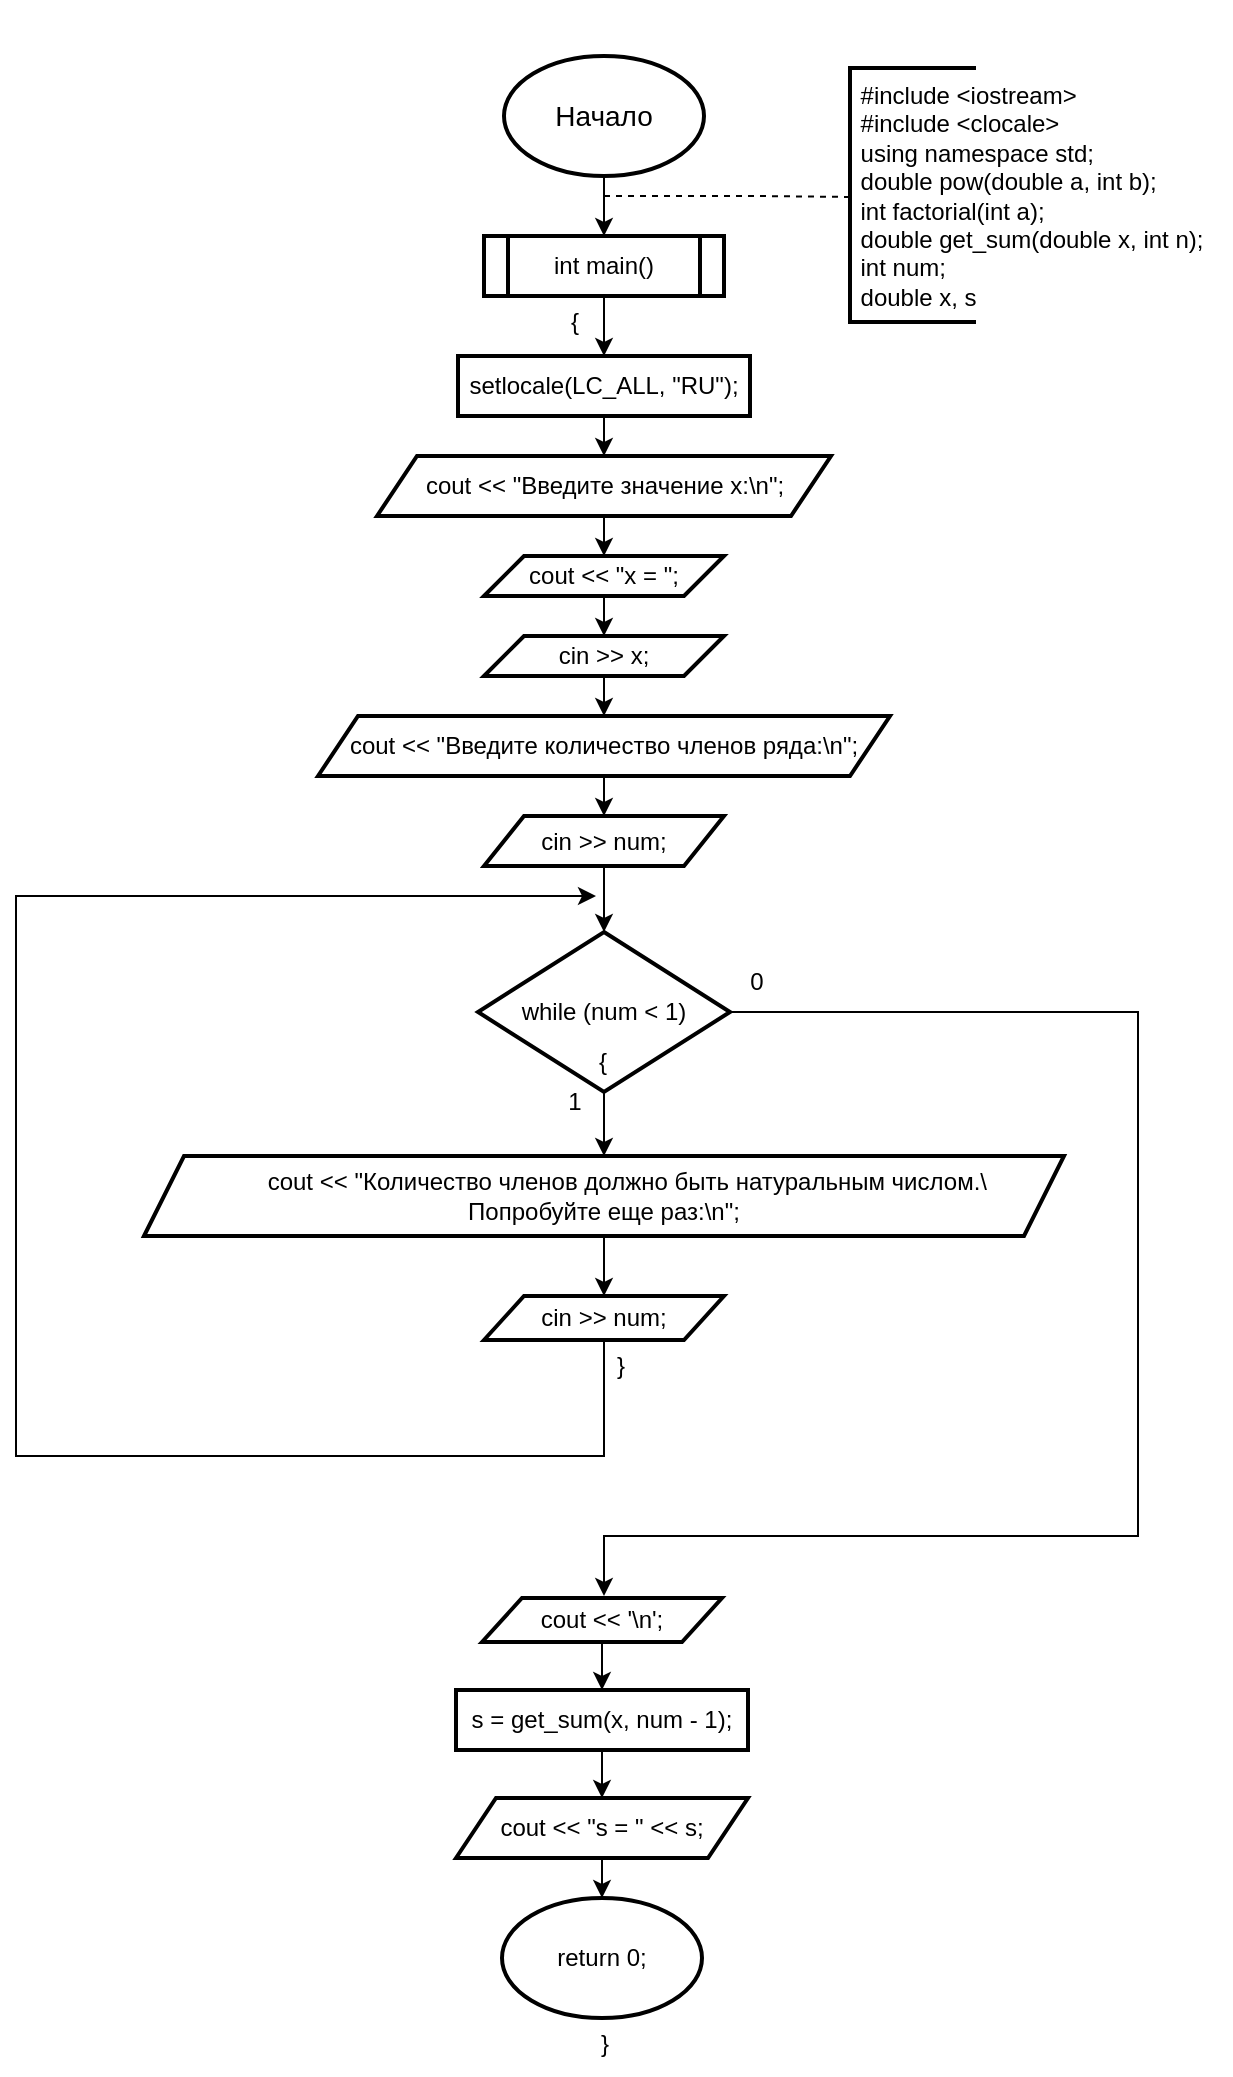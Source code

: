 <mxfile version="25.0.2" pages="4">
  <diagram id="NC4BXEW_IN6feg5WKlDS" name="main">
    <mxGraphModel dx="2867" dy="2762" grid="0" gridSize="10" guides="1" tooltips="1" connect="1" arrows="1" fold="1" page="1" pageScale="1" pageWidth="827" pageHeight="1169" math="0" shadow="0">
      <root>
        <mxCell id="0" />
        <mxCell id="1" parent="0" />
        <mxCell id="_3YJXU0iMjtWT4cMO_2c-1" value="" style="group" vertex="1" connectable="0" parent="1">
          <mxGeometry x="120" y="-7.8" width="607.5" height="1036.8" as="geometry" />
        </mxCell>
        <mxCell id="Q1WiioonHet7PoMUpYp9-3" value="" style="edgeStyle=orthogonalEdgeStyle;rounded=0;orthogonalLoop=1;jettySize=auto;html=1;exitX=0.5;exitY=1;exitDx=0;exitDy=0;exitPerimeter=0;" parent="_3YJXU0iMjtWT4cMO_2c-1" edge="1">
          <mxGeometry relative="1" as="geometry">
            <mxPoint x="297.98" y="87.8" as="sourcePoint" />
            <mxPoint x="293.998" y="117.8" as="targetPoint" />
            <Array as="points">
              <mxPoint x="293.98" y="87.8" />
            </Array>
          </mxGeometry>
        </mxCell>
        <mxCell id="Q1WiioonHet7PoMUpYp9-1" value="&lt;font style=&quot;font-size: 14px;&quot;&gt;Начало&lt;/font&gt;" style="strokeWidth=2;html=1;shape=mxgraph.flowchart.start_1;whiteSpace=wrap;" parent="_3YJXU0iMjtWT4cMO_2c-1" vertex="1">
          <mxGeometry x="244" y="27.8" width="100" height="60" as="geometry" />
        </mxCell>
        <mxCell id="Q1WiioonHet7PoMUpYp9-13" value="" style="edgeStyle=orthogonalEdgeStyle;rounded=0;orthogonalLoop=1;jettySize=auto;html=1;" parent="_3YJXU0iMjtWT4cMO_2c-1" source="Q1WiioonHet7PoMUpYp9-2" target="Q1WiioonHet7PoMUpYp9-12" edge="1">
          <mxGeometry relative="1" as="geometry" />
        </mxCell>
        <mxCell id="Q1WiioonHet7PoMUpYp9-2" value="int main()" style="shape=process;whiteSpace=wrap;html=1;backgroundOutline=1;strokeWidth=2;" parent="_3YJXU0iMjtWT4cMO_2c-1" vertex="1">
          <mxGeometry x="234" y="117.8" width="120" height="30" as="geometry" />
        </mxCell>
        <mxCell id="Q1WiioonHet7PoMUpYp9-6" value="" style="endArrow=none;dashed=1;html=1;rounded=0;entryX=0;entryY=0.5;entryDx=0;entryDy=0;entryPerimeter=0;strokeColor=default;targetPerimeterSpacing=0;sourcePerimeterSpacing=0;jumpStyle=none;" parent="_3YJXU0iMjtWT4cMO_2c-1" edge="1">
          <mxGeometry width="50" height="50" relative="1" as="geometry">
            <mxPoint x="294" y="97.8" as="sourcePoint" />
            <mxPoint x="417" y="98.3" as="targetPoint" />
            <Array as="points">
              <mxPoint x="370" y="97.8" />
            </Array>
          </mxGeometry>
        </mxCell>
        <mxCell id="Q1WiioonHet7PoMUpYp9-11" value="{" style="text;html=1;align=center;verticalAlign=middle;resizable=0;points=[];autosize=1;strokeColor=none;fillColor=none;" parent="_3YJXU0iMjtWT4cMO_2c-1" vertex="1">
          <mxGeometry x="264" y="145.8" width="30" height="30" as="geometry" />
        </mxCell>
        <mxCell id="Q1WiioonHet7PoMUpYp9-19" value="" style="edgeStyle=orthogonalEdgeStyle;rounded=0;orthogonalLoop=1;jettySize=auto;html=1;" parent="_3YJXU0iMjtWT4cMO_2c-1" source="Q1WiioonHet7PoMUpYp9-12" target="Q1WiioonHet7PoMUpYp9-18" edge="1">
          <mxGeometry relative="1" as="geometry" />
        </mxCell>
        <mxCell id="Q1WiioonHet7PoMUpYp9-12" value="setlocale(LC_ALL, &quot;RU&quot;);" style="whiteSpace=wrap;html=1;strokeWidth=2;" parent="_3YJXU0iMjtWT4cMO_2c-1" vertex="1">
          <mxGeometry x="221" y="177.8" width="146" height="30" as="geometry" />
        </mxCell>
        <mxCell id="Q1WiioonHet7PoMUpYp9-21" value="" style="edgeStyle=orthogonalEdgeStyle;rounded=0;orthogonalLoop=1;jettySize=auto;html=1;" parent="_3YJXU0iMjtWT4cMO_2c-1" source="Q1WiioonHet7PoMUpYp9-18" target="Q1WiioonHet7PoMUpYp9-20" edge="1">
          <mxGeometry relative="1" as="geometry" />
        </mxCell>
        <mxCell id="Q1WiioonHet7PoMUpYp9-18" value="cout &amp;lt;&amp;lt; &quot;Введите значение x:\n&quot;;" style="shape=parallelogram;perimeter=parallelogramPerimeter;whiteSpace=wrap;html=1;fixedSize=1;strokeWidth=2;" parent="_3YJXU0iMjtWT4cMO_2c-1" vertex="1">
          <mxGeometry x="180.5" y="227.8" width="227" height="30" as="geometry" />
        </mxCell>
        <mxCell id="Q1WiioonHet7PoMUpYp9-23" value="" style="edgeStyle=orthogonalEdgeStyle;rounded=0;orthogonalLoop=1;jettySize=auto;html=1;" parent="_3YJXU0iMjtWT4cMO_2c-1" source="Q1WiioonHet7PoMUpYp9-20" target="Q1WiioonHet7PoMUpYp9-22" edge="1">
          <mxGeometry relative="1" as="geometry" />
        </mxCell>
        <mxCell id="Q1WiioonHet7PoMUpYp9-20" value="cout &amp;lt;&amp;lt; &quot;x = &quot;;" style="shape=parallelogram;perimeter=parallelogramPerimeter;whiteSpace=wrap;html=1;fixedSize=1;strokeWidth=2;" parent="_3YJXU0iMjtWT4cMO_2c-1" vertex="1">
          <mxGeometry x="234" y="277.8" width="120" height="20" as="geometry" />
        </mxCell>
        <mxCell id="Q1WiioonHet7PoMUpYp9-25" value="" style="edgeStyle=orthogonalEdgeStyle;rounded=0;orthogonalLoop=1;jettySize=auto;html=1;" parent="_3YJXU0iMjtWT4cMO_2c-1" source="Q1WiioonHet7PoMUpYp9-22" target="Q1WiioonHet7PoMUpYp9-24" edge="1">
          <mxGeometry relative="1" as="geometry" />
        </mxCell>
        <mxCell id="Q1WiioonHet7PoMUpYp9-22" value="cin &amp;gt;&amp;gt; x;" style="shape=parallelogram;perimeter=parallelogramPerimeter;whiteSpace=wrap;html=1;fixedSize=1;strokeWidth=2;" parent="_3YJXU0iMjtWT4cMO_2c-1" vertex="1">
          <mxGeometry x="234" y="317.8" width="120" height="20" as="geometry" />
        </mxCell>
        <mxCell id="Q1WiioonHet7PoMUpYp9-27" value="" style="edgeStyle=orthogonalEdgeStyle;rounded=0;orthogonalLoop=1;jettySize=auto;html=1;" parent="_3YJXU0iMjtWT4cMO_2c-1" source="Q1WiioonHet7PoMUpYp9-24" target="Q1WiioonHet7PoMUpYp9-26" edge="1">
          <mxGeometry relative="1" as="geometry" />
        </mxCell>
        <mxCell id="Q1WiioonHet7PoMUpYp9-24" value="cout &amp;lt;&amp;lt; &quot;Введите количество членов ряда:\n&quot;;" style="shape=parallelogram;perimeter=parallelogramPerimeter;whiteSpace=wrap;html=1;fixedSize=1;strokeWidth=2;" parent="_3YJXU0iMjtWT4cMO_2c-1" vertex="1">
          <mxGeometry x="151" y="357.8" width="286" height="30" as="geometry" />
        </mxCell>
        <mxCell id="Q1WiioonHet7PoMUpYp9-29" value="" style="edgeStyle=orthogonalEdgeStyle;rounded=0;orthogonalLoop=1;jettySize=auto;html=1;" parent="_3YJXU0iMjtWT4cMO_2c-1" source="Q1WiioonHet7PoMUpYp9-26" target="Q1WiioonHet7PoMUpYp9-28" edge="1">
          <mxGeometry relative="1" as="geometry" />
        </mxCell>
        <mxCell id="Q1WiioonHet7PoMUpYp9-26" value="cin &amp;gt;&amp;gt; num;" style="shape=parallelogram;perimeter=parallelogramPerimeter;whiteSpace=wrap;html=1;fixedSize=1;strokeWidth=2;" parent="_3YJXU0iMjtWT4cMO_2c-1" vertex="1">
          <mxGeometry x="234" y="407.8" width="120" height="25" as="geometry" />
        </mxCell>
        <mxCell id="Q1WiioonHet7PoMUpYp9-31" value="" style="edgeStyle=orthogonalEdgeStyle;rounded=0;orthogonalLoop=1;jettySize=auto;html=1;" parent="_3YJXU0iMjtWT4cMO_2c-1" source="Q1WiioonHet7PoMUpYp9-28" target="Q1WiioonHet7PoMUpYp9-30" edge="1">
          <mxGeometry relative="1" as="geometry" />
        </mxCell>
        <mxCell id="Q1WiioonHet7PoMUpYp9-38" style="edgeStyle=orthogonalEdgeStyle;rounded=0;orthogonalLoop=1;jettySize=auto;html=1;entryX=0.5;entryY=0;entryDx=0;entryDy=0;" parent="_3YJXU0iMjtWT4cMO_2c-1" source="Q1WiioonHet7PoMUpYp9-28" edge="1">
          <mxGeometry relative="1" as="geometry">
            <mxPoint x="294" y="797.8" as="targetPoint" />
            <Array as="points">
              <mxPoint x="561" y="505.8" />
              <mxPoint x="561" y="767.8" />
              <mxPoint x="294" y="767.8" />
              <mxPoint x="294" y="797.8" />
            </Array>
          </mxGeometry>
        </mxCell>
        <mxCell id="Q1WiioonHet7PoMUpYp9-28" value="while (num &amp;lt; 1)" style="rhombus;whiteSpace=wrap;html=1;strokeWidth=2;" parent="_3YJXU0iMjtWT4cMO_2c-1" vertex="1">
          <mxGeometry x="231" y="465.8" width="126" height="80" as="geometry" />
        </mxCell>
        <mxCell id="Q1WiioonHet7PoMUpYp9-35" value="" style="edgeStyle=orthogonalEdgeStyle;rounded=0;orthogonalLoop=1;jettySize=auto;html=1;" parent="_3YJXU0iMjtWT4cMO_2c-1" source="Q1WiioonHet7PoMUpYp9-30" target="Q1WiioonHet7PoMUpYp9-34" edge="1">
          <mxGeometry relative="1" as="geometry" />
        </mxCell>
        <mxCell id="Q1WiioonHet7PoMUpYp9-30" value="&lt;div&gt;&amp;nbsp; &amp;nbsp; &amp;nbsp; &amp;nbsp;cout &amp;lt;&amp;lt; &quot;Количество членов должно быть натуральным числом.\&lt;/div&gt;&lt;div&gt;Попробуйте еще раз:\n&quot;;&lt;/div&gt;" style="shape=parallelogram;perimeter=parallelogramPerimeter;whiteSpace=wrap;html=1;fixedSize=1;strokeWidth=2;" parent="_3YJXU0iMjtWT4cMO_2c-1" vertex="1">
          <mxGeometry x="64" y="577.8" width="460" height="40" as="geometry" />
        </mxCell>
        <mxCell id="Q1WiioonHet7PoMUpYp9-32" value="1" style="text;html=1;align=center;verticalAlign=middle;resizable=0;points=[];autosize=1;strokeColor=none;fillColor=none;" parent="_3YJXU0iMjtWT4cMO_2c-1" vertex="1">
          <mxGeometry x="264" y="535.8" width="30" height="30" as="geometry" />
        </mxCell>
        <mxCell id="Q1WiioonHet7PoMUpYp9-33" value="{" style="text;html=1;align=center;verticalAlign=middle;resizable=0;points=[];autosize=1;strokeColor=none;fillColor=none;" parent="_3YJXU0iMjtWT4cMO_2c-1" vertex="1">
          <mxGeometry x="278" y="515.8" width="30" height="30" as="geometry" />
        </mxCell>
        <mxCell id="Q1WiioonHet7PoMUpYp9-36" style="edgeStyle=orthogonalEdgeStyle;rounded=0;orthogonalLoop=1;jettySize=auto;html=1;" parent="_3YJXU0iMjtWT4cMO_2c-1" source="Q1WiioonHet7PoMUpYp9-34" edge="1">
          <mxGeometry relative="1" as="geometry">
            <mxPoint x="290" y="447.8" as="targetPoint" />
            <Array as="points">
              <mxPoint x="294" y="727.8" />
              <mxPoint y="727.8" />
              <mxPoint y="447.8" />
            </Array>
          </mxGeometry>
        </mxCell>
        <mxCell id="Q1WiioonHet7PoMUpYp9-34" value="cin &amp;gt;&amp;gt; num;" style="shape=parallelogram;perimeter=parallelogramPerimeter;whiteSpace=wrap;html=1;fixedSize=1;strokeWidth=2;" parent="_3YJXU0iMjtWT4cMO_2c-1" vertex="1">
          <mxGeometry x="234" y="647.8" width="120" height="22" as="geometry" />
        </mxCell>
        <mxCell id="Q1WiioonHet7PoMUpYp9-37" value="}" style="text;html=1;align=center;verticalAlign=middle;resizable=0;points=[];autosize=1;strokeColor=none;fillColor=none;" parent="_3YJXU0iMjtWT4cMO_2c-1" vertex="1">
          <mxGeometry x="287" y="667.8" width="30" height="30" as="geometry" />
        </mxCell>
        <mxCell id="Q1WiioonHet7PoMUpYp9-39" value="0" style="text;html=1;align=center;verticalAlign=middle;resizable=0;points=[];autosize=1;strokeColor=none;fillColor=none;" parent="_3YJXU0iMjtWT4cMO_2c-1" vertex="1">
          <mxGeometry x="355" y="475.8" width="30" height="30" as="geometry" />
        </mxCell>
        <mxCell id="BxczKA31ZKVbzJLC6N1e-2" value="" style="strokeWidth=2;html=1;shape=mxgraph.flowchart.annotation_1;align=left;pointerEvents=1;" parent="_3YJXU0iMjtWT4cMO_2c-1" vertex="1">
          <mxGeometry x="417" y="33.8" width="63" height="127" as="geometry" />
        </mxCell>
        <mxCell id="BxczKA31ZKVbzJLC6N1e-3" value="&lt;div style=&quot;text-align: left; text-wrap: nowrap;&quot;&gt;&lt;font&gt;#include &amp;lt;iostream&amp;gt;&lt;/font&gt;&lt;/div&gt;&lt;div style=&quot;text-align: left; text-wrap: nowrap;&quot;&gt;&lt;font&gt;#include &amp;lt;clocale&amp;gt;&lt;/font&gt;&lt;/div&gt;&lt;div style=&quot;text-align: left; text-wrap: nowrap;&quot;&gt;&lt;font&gt;using namespace std;&lt;/font&gt;&lt;/div&gt;&lt;div style=&quot;text-align: left; text-wrap: nowrap;&quot;&gt;&lt;font&gt;&lt;span style=&quot;text-align: center; text-wrap: wrap;&quot;&gt;double pow(double a, int b);&lt;/span&gt;&lt;br&gt;&lt;/font&gt;&lt;/div&gt;&lt;div style=&quot;text-align: left; text-wrap: nowrap;&quot;&gt;&lt;font&gt;&lt;span style=&quot;text-align: center; text-wrap: wrap;&quot;&gt;int factorial(int a);&lt;/span&gt;&lt;span style=&quot;text-align: center; text-wrap: wrap;&quot;&gt;&lt;br&gt;&lt;/span&gt;&lt;/font&gt;&lt;/div&gt;&lt;div style=&quot;text-align: left; text-wrap: nowrap;&quot;&gt;&lt;font&gt;&lt;span style=&quot;text-align: center; text-wrap: wrap;&quot;&gt;double get_sum(double x, int n);&lt;/span&gt;&lt;span style=&quot;text-align: center; text-wrap: wrap;&quot;&gt;&lt;br&gt;&lt;/span&gt;&lt;/font&gt;&lt;/div&gt;&lt;div style=&quot;text-align: left; text-wrap: nowrap;&quot;&gt;&lt;font&gt;int num;&lt;/font&gt;&lt;/div&gt;&lt;div style=&quot;text-align: left; text-wrap: nowrap;&quot;&gt;&lt;font&gt;double x, s&lt;/font&gt;&lt;/div&gt;" style="text;strokeColor=none;align=center;fillColor=none;html=1;verticalAlign=middle;whiteSpace=wrap;rounded=0;" parent="_3YJXU0iMjtWT4cMO_2c-1" vertex="1">
          <mxGeometry x="407.5" width="200" height="194.6" as="geometry" />
        </mxCell>
        <mxCell id="Bc5S9JSsndYewx4gKJJO-1" value="" style="edgeStyle=orthogonalEdgeStyle;rounded=0;orthogonalLoop=1;jettySize=auto;html=1;" parent="_3YJXU0iMjtWT4cMO_2c-1" source="Bc5S9JSsndYewx4gKJJO-2" target="Bc5S9JSsndYewx4gKJJO-3" edge="1">
          <mxGeometry relative="1" as="geometry" />
        </mxCell>
        <mxCell id="Bc5S9JSsndYewx4gKJJO-2" value="s = get_sum(x, num - 1);" style="whiteSpace=wrap;html=1;strokeWidth=2;" parent="_3YJXU0iMjtWT4cMO_2c-1" vertex="1">
          <mxGeometry x="220" y="844.8" width="146" height="30" as="geometry" />
        </mxCell>
        <mxCell id="Bc5S9JSsndYewx4gKJJO-3" value="cout &amp;lt;&amp;lt; &quot;s = &quot; &amp;lt;&amp;lt; s;" style="shape=parallelogram;perimeter=parallelogramPerimeter;whiteSpace=wrap;html=1;fixedSize=1;strokeWidth=2;" parent="_3YJXU0iMjtWT4cMO_2c-1" vertex="1">
          <mxGeometry x="220" y="898.8" width="146" height="30" as="geometry" />
        </mxCell>
        <mxCell id="Bc5S9JSsndYewx4gKJJO-4" value="return 0;" style="strokeWidth=2;html=1;shape=mxgraph.flowchart.start_1;whiteSpace=wrap;" parent="_3YJXU0iMjtWT4cMO_2c-1" vertex="1">
          <mxGeometry x="243" y="948.8" width="100" height="60" as="geometry" />
        </mxCell>
        <mxCell id="Bc5S9JSsndYewx4gKJJO-5" style="edgeStyle=orthogonalEdgeStyle;rounded=0;orthogonalLoop=1;jettySize=auto;html=1;entryX=0.5;entryY=0;entryDx=0;entryDy=0;entryPerimeter=0;" parent="_3YJXU0iMjtWT4cMO_2c-1" source="Bc5S9JSsndYewx4gKJJO-3" target="Bc5S9JSsndYewx4gKJJO-4" edge="1">
          <mxGeometry relative="1" as="geometry" />
        </mxCell>
        <mxCell id="Bc5S9JSsndYewx4gKJJO-6" value="}" style="text;html=1;align=center;verticalAlign=middle;resizable=0;points=[];autosize=1;strokeColor=none;fillColor=none;" parent="_3YJXU0iMjtWT4cMO_2c-1" vertex="1">
          <mxGeometry x="279" y="1006.8" width="30" height="30" as="geometry" />
        </mxCell>
        <mxCell id="Bc5S9JSsndYewx4gKJJO-8" style="edgeStyle=orthogonalEdgeStyle;rounded=0;orthogonalLoop=1;jettySize=auto;html=1;entryX=0.5;entryY=0;entryDx=0;entryDy=0;" parent="_3YJXU0iMjtWT4cMO_2c-1" source="Bc5S9JSsndYewx4gKJJO-7" target="Bc5S9JSsndYewx4gKJJO-2" edge="1">
          <mxGeometry relative="1" as="geometry">
            <mxPoint x="293" y="842.6" as="targetPoint" />
          </mxGeometry>
        </mxCell>
        <mxCell id="Bc5S9JSsndYewx4gKJJO-7" value="cout &amp;lt;&amp;lt; &#39;\n&#39;;" style="shape=parallelogram;perimeter=parallelogramPerimeter;whiteSpace=wrap;html=1;fixedSize=1;strokeWidth=2;" parent="_3YJXU0iMjtWT4cMO_2c-1" vertex="1">
          <mxGeometry x="233" y="798.8" width="120" height="22" as="geometry" />
        </mxCell>
      </root>
    </mxGraphModel>
  </diagram>
  <diagram id="ARzTOkD0Cekr52Ye9fpH" name="pow">
    <mxGraphModel dx="1290" dy="717" grid="0" gridSize="10" guides="1" tooltips="1" connect="1" arrows="1" fold="1" page="1" pageScale="1" pageWidth="827" pageHeight="1169" math="0" shadow="0">
      <root>
        <mxCell id="0" />
        <mxCell id="1" parent="0" />
        <mxCell id="uLEAhtESocp-VYS2zZs4-1" value="" style="verticalLabelPosition=bottom;verticalAlign=top;html=1;shape=process;whiteSpace=wrap;rounded=1;size=0.062;arcSize=6;" parent="1" vertex="1">
          <mxGeometry x="300" y="40" width="200" height="60" as="geometry" />
        </mxCell>
        <mxCell id="uLEAhtESocp-VYS2zZs4-2" value="" style="edgeStyle=orthogonalEdgeStyle;rounded=0;orthogonalLoop=1;jettySize=auto;html=1;exitX=0.5;exitY=1;exitDx=0;exitDy=0;" parent="1" source="uLEAhtESocp-VYS2zZs4-1" target="uLEAhtESocp-VYS2zZs4-6" edge="1">
          <mxGeometry relative="1" as="geometry">
            <mxPoint x="400" y="110" as="sourcePoint" />
          </mxGeometry>
        </mxCell>
        <mxCell id="uLEAhtESocp-VYS2zZs4-3" value="&lt;font style=&quot;font-size: 14px;&quot;&gt;double pow(double a, int b)&lt;/font&gt;" style="text;strokeColor=none;align=center;fillColor=none;html=1;verticalAlign=middle;whiteSpace=wrap;rounded=0;" parent="1" vertex="1">
          <mxGeometry x="310" y="55" width="180" height="30" as="geometry" />
        </mxCell>
        <mxCell id="uLEAhtESocp-VYS2zZs4-4" style="edgeStyle=orthogonalEdgeStyle;rounded=0;orthogonalLoop=1;jettySize=auto;html=1;exitX=0;exitY=0.5;exitDx=0;exitDy=0;" parent="1" source="uLEAhtESocp-VYS2zZs4-6" target="uLEAhtESocp-VYS2zZs4-8" edge="1">
          <mxGeometry relative="1" as="geometry">
            <mxPoint x="300" y="248" as="targetPoint" />
          </mxGeometry>
        </mxCell>
        <mxCell id="uLEAhtESocp-VYS2zZs4-5" style="edgeStyle=orthogonalEdgeStyle;rounded=0;orthogonalLoop=1;jettySize=auto;html=1;exitX=1;exitY=0.5;exitDx=0;exitDy=0;" parent="1" source="uLEAhtESocp-VYS2zZs4-6" edge="1">
          <mxGeometry relative="1" as="geometry">
            <mxPoint x="400" y="298" as="targetPoint" />
            <Array as="points">
              <mxPoint x="500" y="168" />
              <mxPoint x="500" y="298" />
              <mxPoint x="420" y="298" />
            </Array>
          </mxGeometry>
        </mxCell>
        <mxCell id="uLEAhtESocp-VYS2zZs4-6" value="&lt;font style=&quot;font-size: 14px;&quot;&gt;if (b == 0)&lt;/font&gt;" style="rhombus;whiteSpace=wrap;html=1;" parent="1" vertex="1">
          <mxGeometry x="330" y="128" width="140" height="80" as="geometry" />
        </mxCell>
        <mxCell id="uLEAhtESocp-VYS2zZs4-7" style="edgeStyle=orthogonalEdgeStyle;rounded=0;orthogonalLoop=1;jettySize=auto;html=1;exitX=0.5;exitY=1;exitDx=0;exitDy=0;exitPerimeter=0;" parent="1" source="uLEAhtESocp-VYS2zZs4-8" edge="1">
          <mxGeometry relative="1" as="geometry">
            <mxPoint x="400" y="298" as="targetPoint" />
            <Array as="points">
              <mxPoint x="310" y="298" />
            </Array>
          </mxGeometry>
        </mxCell>
        <mxCell id="uLEAhtESocp-VYS2zZs4-8" value="&lt;font style=&quot;font-size: 14px;&quot;&gt;return 1;&lt;/font&gt;" style="strokeWidth=2;html=1;shape=mxgraph.flowchart.start_1;whiteSpace=wrap;" parent="1" vertex="1">
          <mxGeometry x="260" y="218" width="100" height="60" as="geometry" />
        </mxCell>
        <mxCell id="uLEAhtESocp-VYS2zZs4-9" value="1" style="text;html=1;align=center;verticalAlign=middle;resizable=0;points=[];autosize=1;strokeColor=none;fillColor=none;" parent="1" vertex="1">
          <mxGeometry x="305" y="136" width="30" height="30" as="geometry" />
        </mxCell>
        <mxCell id="uLEAhtESocp-VYS2zZs4-10" value="" style="endArrow=classic;html=1;rounded=0;entryX=0.5;entryY=0;entryDx=0;entryDy=0;entryPerimeter=0;" parent="1" target="uLEAhtESocp-VYS2zZs4-12" edge="1">
          <mxGeometry width="50" height="50" relative="1" as="geometry">
            <mxPoint x="400" y="298" as="sourcePoint" />
            <mxPoint x="400" y="318" as="targetPoint" />
          </mxGeometry>
        </mxCell>
        <mxCell id="uLEAhtESocp-VYS2zZs4-11" value="0" style="text;html=1;align=center;verticalAlign=middle;resizable=0;points=[];autosize=1;strokeColor=none;fillColor=none;" parent="1" vertex="1">
          <mxGeometry x="475" y="136" width="30" height="30" as="geometry" />
        </mxCell>
        <mxCell id="uLEAhtESocp-VYS2zZs4-12" value="&lt;font style=&quot;font-size: 14px;&quot;&gt;return a * pow(a, b - 1);&lt;/font&gt;" style="strokeWidth=2;html=1;shape=mxgraph.flowchart.start_1;whiteSpace=wrap;" parent="1" vertex="1">
          <mxGeometry x="270" y="338" width="260" height="60" as="geometry" />
        </mxCell>
        <mxCell id="uLEAhtESocp-VYS2zZs4-13" value="{" style="text;html=1;align=center;verticalAlign=middle;resizable=0;points=[];autosize=1;strokeColor=none;fillColor=none;" parent="1" vertex="1">
          <mxGeometry x="370" y="98" width="30" height="30" as="geometry" />
        </mxCell>
        <mxCell id="3X-f9h_WXRAImnjHeYu5-1" value="}" style="text;html=1;align=center;verticalAlign=middle;resizable=0;points=[];autosize=1;strokeColor=none;fillColor=none;" parent="1" vertex="1">
          <mxGeometry x="395" y="396" width="30" height="30" as="geometry" />
        </mxCell>
      </root>
    </mxGraphModel>
  </diagram>
  <diagram id="FU-Jg_Y20t8PTTbQp7U9" name="factorial">
    <mxGraphModel dx="1290" dy="717" grid="0" gridSize="10" guides="1" tooltips="1" connect="1" arrows="1" fold="1" page="1" pageScale="1" pageWidth="827" pageHeight="1169" math="0" shadow="0">
      <root>
        <mxCell id="0" />
        <mxCell id="1" parent="0" />
        <mxCell id="_ivrb6qoG-hsUHMRF3iB-1" value="" style="verticalLabelPosition=bottom;verticalAlign=top;html=1;shape=process;whiteSpace=wrap;rounded=1;size=0.062;arcSize=6;" parent="1" vertex="1">
          <mxGeometry x="260" y="40" width="200" height="60" as="geometry" />
        </mxCell>
        <mxCell id="_ivrb6qoG-hsUHMRF3iB-2" value="" style="edgeStyle=orthogonalEdgeStyle;rounded=0;orthogonalLoop=1;jettySize=auto;html=1;exitX=0.5;exitY=1;exitDx=0;exitDy=0;" parent="1" source="_ivrb6qoG-hsUHMRF3iB-1" target="_ivrb6qoG-hsUHMRF3iB-6" edge="1">
          <mxGeometry relative="1" as="geometry">
            <mxPoint x="360" y="110" as="sourcePoint" />
          </mxGeometry>
        </mxCell>
        <mxCell id="_ivrb6qoG-hsUHMRF3iB-3" value="&lt;font style=&quot;font-size: 14px;&quot;&gt;int factorial(int a)&lt;/font&gt;" style="text;strokeColor=none;align=center;fillColor=none;html=1;verticalAlign=middle;whiteSpace=wrap;rounded=0;" parent="1" vertex="1">
          <mxGeometry x="270" y="55" width="180" height="30" as="geometry" />
        </mxCell>
        <mxCell id="_ivrb6qoG-hsUHMRF3iB-4" style="edgeStyle=orthogonalEdgeStyle;rounded=0;orthogonalLoop=1;jettySize=auto;html=1;exitX=0;exitY=0.5;exitDx=0;exitDy=0;" parent="1" source="_ivrb6qoG-hsUHMRF3iB-6" target="_ivrb6qoG-hsUHMRF3iB-8" edge="1">
          <mxGeometry relative="1" as="geometry">
            <mxPoint x="260" y="250" as="targetPoint" />
          </mxGeometry>
        </mxCell>
        <mxCell id="_ivrb6qoG-hsUHMRF3iB-5" style="edgeStyle=orthogonalEdgeStyle;rounded=0;orthogonalLoop=1;jettySize=auto;html=1;exitX=1;exitY=0.5;exitDx=0;exitDy=0;" parent="1" source="_ivrb6qoG-hsUHMRF3iB-6" edge="1">
          <mxGeometry relative="1" as="geometry">
            <mxPoint x="360" y="300" as="targetPoint" />
            <Array as="points">
              <mxPoint x="460" y="170" />
              <mxPoint x="460" y="300" />
              <mxPoint x="380" y="300" />
            </Array>
          </mxGeometry>
        </mxCell>
        <mxCell id="_ivrb6qoG-hsUHMRF3iB-6" value="&lt;font style=&quot;font-size: 14px;&quot;&gt;if (a == 1)&lt;/font&gt;" style="rhombus;whiteSpace=wrap;html=1;" parent="1" vertex="1">
          <mxGeometry x="290" y="130" width="140" height="80" as="geometry" />
        </mxCell>
        <mxCell id="_ivrb6qoG-hsUHMRF3iB-7" style="edgeStyle=orthogonalEdgeStyle;rounded=0;orthogonalLoop=1;jettySize=auto;html=1;exitX=0.5;exitY=1;exitDx=0;exitDy=0;exitPerimeter=0;" parent="1" source="_ivrb6qoG-hsUHMRF3iB-8" edge="1">
          <mxGeometry relative="1" as="geometry">
            <mxPoint x="360" y="300" as="targetPoint" />
            <Array as="points">
              <mxPoint x="270" y="300" />
            </Array>
          </mxGeometry>
        </mxCell>
        <mxCell id="_ivrb6qoG-hsUHMRF3iB-8" value="&lt;font style=&quot;font-size: 14px;&quot;&gt;return 1;&lt;/font&gt;" style="strokeWidth=2;html=1;shape=mxgraph.flowchart.start_1;whiteSpace=wrap;" parent="1" vertex="1">
          <mxGeometry x="220" y="220" width="100" height="60" as="geometry" />
        </mxCell>
        <mxCell id="_ivrb6qoG-hsUHMRF3iB-9" value="1" style="text;html=1;align=center;verticalAlign=middle;resizable=0;points=[];autosize=1;strokeColor=none;fillColor=none;" parent="1" vertex="1">
          <mxGeometry x="265" y="138" width="30" height="30" as="geometry" />
        </mxCell>
        <mxCell id="_ivrb6qoG-hsUHMRF3iB-10" value="" style="endArrow=classic;html=1;rounded=0;entryX=0.5;entryY=0;entryDx=0;entryDy=0;entryPerimeter=0;" parent="1" target="_ivrb6qoG-hsUHMRF3iB-12" edge="1">
          <mxGeometry width="50" height="50" relative="1" as="geometry">
            <mxPoint x="360" y="300" as="sourcePoint" />
            <mxPoint x="360" y="320" as="targetPoint" />
          </mxGeometry>
        </mxCell>
        <mxCell id="_ivrb6qoG-hsUHMRF3iB-11" value="0" style="text;html=1;align=center;verticalAlign=middle;resizable=0;points=[];autosize=1;strokeColor=none;fillColor=none;" parent="1" vertex="1">
          <mxGeometry x="435" y="138" width="30" height="30" as="geometry" />
        </mxCell>
        <mxCell id="_ivrb6qoG-hsUHMRF3iB-12" value="&lt;font style=&quot;font-size: 14px;&quot;&gt;return a * factorial(a - 1);&lt;/font&gt;" style="strokeWidth=2;html=1;shape=mxgraph.flowchart.start_1;whiteSpace=wrap;" parent="1" vertex="1">
          <mxGeometry x="230" y="340" width="260" height="60" as="geometry" />
        </mxCell>
        <mxCell id="_ivrb6qoG-hsUHMRF3iB-13" value="{" style="text;html=1;align=center;verticalAlign=middle;resizable=0;points=[];autosize=1;strokeColor=none;fillColor=none;" parent="1" vertex="1">
          <mxGeometry x="330" y="98" width="30" height="30" as="geometry" />
        </mxCell>
        <mxCell id="_ivrb6qoG-hsUHMRF3iB-14" value="}" style="text;html=1;align=center;verticalAlign=middle;resizable=0;points=[];autosize=1;strokeColor=none;fillColor=none;" parent="1" vertex="1">
          <mxGeometry x="360" y="400" width="30" height="30" as="geometry" />
        </mxCell>
      </root>
    </mxGraphModel>
  </diagram>
  <diagram id="blEiTimnudmwZVlmkZ4v" name="get_sum">
    <mxGraphModel dx="1290" dy="717" grid="0" gridSize="10" guides="1" tooltips="1" connect="1" arrows="1" fold="1" page="1" pageScale="1" pageWidth="827" pageHeight="1169" math="0" shadow="0">
      <root>
        <mxCell id="0" />
        <mxCell id="1" parent="0" />
        <mxCell id="o2pNoueOyfuJMLWRsUnK-1" value="" style="verticalLabelPosition=bottom;verticalAlign=top;html=1;shape=process;whiteSpace=wrap;rounded=1;size=0.062;arcSize=6;" parent="1" vertex="1">
          <mxGeometry x="280" y="40" width="240" height="60" as="geometry" />
        </mxCell>
        <mxCell id="o2pNoueOyfuJMLWRsUnK-2" value="" style="edgeStyle=orthogonalEdgeStyle;rounded=0;orthogonalLoop=1;jettySize=auto;html=1;exitX=0.5;exitY=1;exitDx=0;exitDy=0;" parent="1" source="o2pNoueOyfuJMLWRsUnK-1" target="o2pNoueOyfuJMLWRsUnK-6" edge="1">
          <mxGeometry relative="1" as="geometry">
            <mxPoint x="390" y="110" as="sourcePoint" />
          </mxGeometry>
        </mxCell>
        <mxCell id="o2pNoueOyfuJMLWRsUnK-3" value="&lt;font style=&quot;font-size: 14px;&quot;&gt;double get_sum(double x, int n)&lt;/font&gt;" style="text;strokeColor=none;align=center;fillColor=none;html=1;verticalAlign=middle;whiteSpace=wrap;rounded=0;" parent="1" vertex="1">
          <mxGeometry x="290" y="55" width="220" height="30" as="geometry" />
        </mxCell>
        <mxCell id="o2pNoueOyfuJMLWRsUnK-4" style="edgeStyle=orthogonalEdgeStyle;rounded=0;orthogonalLoop=1;jettySize=auto;html=1;exitX=0;exitY=0.5;exitDx=0;exitDy=0;" parent="1" source="o2pNoueOyfuJMLWRsUnK-6" target="o2pNoueOyfuJMLWRsUnK-8" edge="1">
          <mxGeometry relative="1" as="geometry">
            <mxPoint x="300" y="248" as="targetPoint" />
          </mxGeometry>
        </mxCell>
        <mxCell id="o2pNoueOyfuJMLWRsUnK-5" style="edgeStyle=orthogonalEdgeStyle;rounded=0;orthogonalLoop=1;jettySize=auto;html=1;exitX=1;exitY=0.5;exitDx=0;exitDy=0;" parent="1" source="o2pNoueOyfuJMLWRsUnK-6" edge="1">
          <mxGeometry relative="1" as="geometry">
            <mxPoint x="400" y="298" as="targetPoint" />
            <Array as="points">
              <mxPoint x="500" y="168" />
              <mxPoint x="500" y="298" />
              <mxPoint x="420" y="298" />
            </Array>
          </mxGeometry>
        </mxCell>
        <mxCell id="o2pNoueOyfuJMLWRsUnK-6" value="&lt;font style=&quot;font-size: 14px;&quot;&gt;if (n == 0)&lt;/font&gt;" style="rhombus;whiteSpace=wrap;html=1;" parent="1" vertex="1">
          <mxGeometry x="330" y="128" width="140" height="80" as="geometry" />
        </mxCell>
        <mxCell id="o2pNoueOyfuJMLWRsUnK-7" style="edgeStyle=orthogonalEdgeStyle;rounded=0;orthogonalLoop=1;jettySize=auto;html=1;exitX=0.5;exitY=1;exitDx=0;exitDy=0;exitPerimeter=0;" parent="1" source="o2pNoueOyfuJMLWRsUnK-8" edge="1">
          <mxGeometry relative="1" as="geometry">
            <mxPoint x="400" y="298" as="targetPoint" />
            <Array as="points">
              <mxPoint x="310" y="298" />
            </Array>
          </mxGeometry>
        </mxCell>
        <mxCell id="o2pNoueOyfuJMLWRsUnK-8" value="&lt;font style=&quot;font-size: 14px;&quot;&gt;return x;&lt;/font&gt;" style="strokeWidth=2;html=1;shape=mxgraph.flowchart.start_1;whiteSpace=wrap;" parent="1" vertex="1">
          <mxGeometry x="260" y="218" width="100" height="60" as="geometry" />
        </mxCell>
        <mxCell id="o2pNoueOyfuJMLWRsUnK-9" value="1" style="text;html=1;align=center;verticalAlign=middle;resizable=0;points=[];autosize=1;strokeColor=none;fillColor=none;" parent="1" vertex="1">
          <mxGeometry x="305" y="136" width="30" height="30" as="geometry" />
        </mxCell>
        <mxCell id="o2pNoueOyfuJMLWRsUnK-10" value="" style="endArrow=classic;html=1;rounded=0;entryX=0.5;entryY=0;entryDx=0;entryDy=0;entryPerimeter=0;" parent="1" target="o2pNoueOyfuJMLWRsUnK-12" edge="1">
          <mxGeometry width="50" height="50" relative="1" as="geometry">
            <mxPoint x="400" y="298" as="sourcePoint" />
            <mxPoint x="400" y="318" as="targetPoint" />
          </mxGeometry>
        </mxCell>
        <mxCell id="o2pNoueOyfuJMLWRsUnK-11" value="0" style="text;html=1;align=center;verticalAlign=middle;resizable=0;points=[];autosize=1;strokeColor=none;fillColor=none;" parent="1" vertex="1">
          <mxGeometry x="475" y="136" width="30" height="30" as="geometry" />
        </mxCell>
        <mxCell id="o2pNoueOyfuJMLWRsUnK-12" value="&lt;font style=&quot;font-size: 14px;&quot;&gt;return (pow(x, 2 * n + 1) / factorial(2 * n + 1)) + get_sum(x, n - 1);&lt;/font&gt;" style="strokeWidth=2;html=1;shape=mxgraph.flowchart.start_1;whiteSpace=wrap;" parent="1" vertex="1">
          <mxGeometry x="80" y="350" width="640" height="60" as="geometry" />
        </mxCell>
        <mxCell id="o2pNoueOyfuJMLWRsUnK-13" value="{" style="text;html=1;align=center;verticalAlign=middle;resizable=0;points=[];autosize=1;strokeColor=none;fillColor=none;" parent="1" vertex="1">
          <mxGeometry x="370" y="98" width="30" height="30" as="geometry" />
        </mxCell>
        <mxCell id="o2pNoueOyfuJMLWRsUnK-14" value="}" style="text;html=1;align=center;verticalAlign=middle;resizable=0;points=[];autosize=1;strokeColor=none;fillColor=none;" parent="1" vertex="1">
          <mxGeometry x="400" y="410" width="30" height="30" as="geometry" />
        </mxCell>
      </root>
    </mxGraphModel>
  </diagram>
</mxfile>
